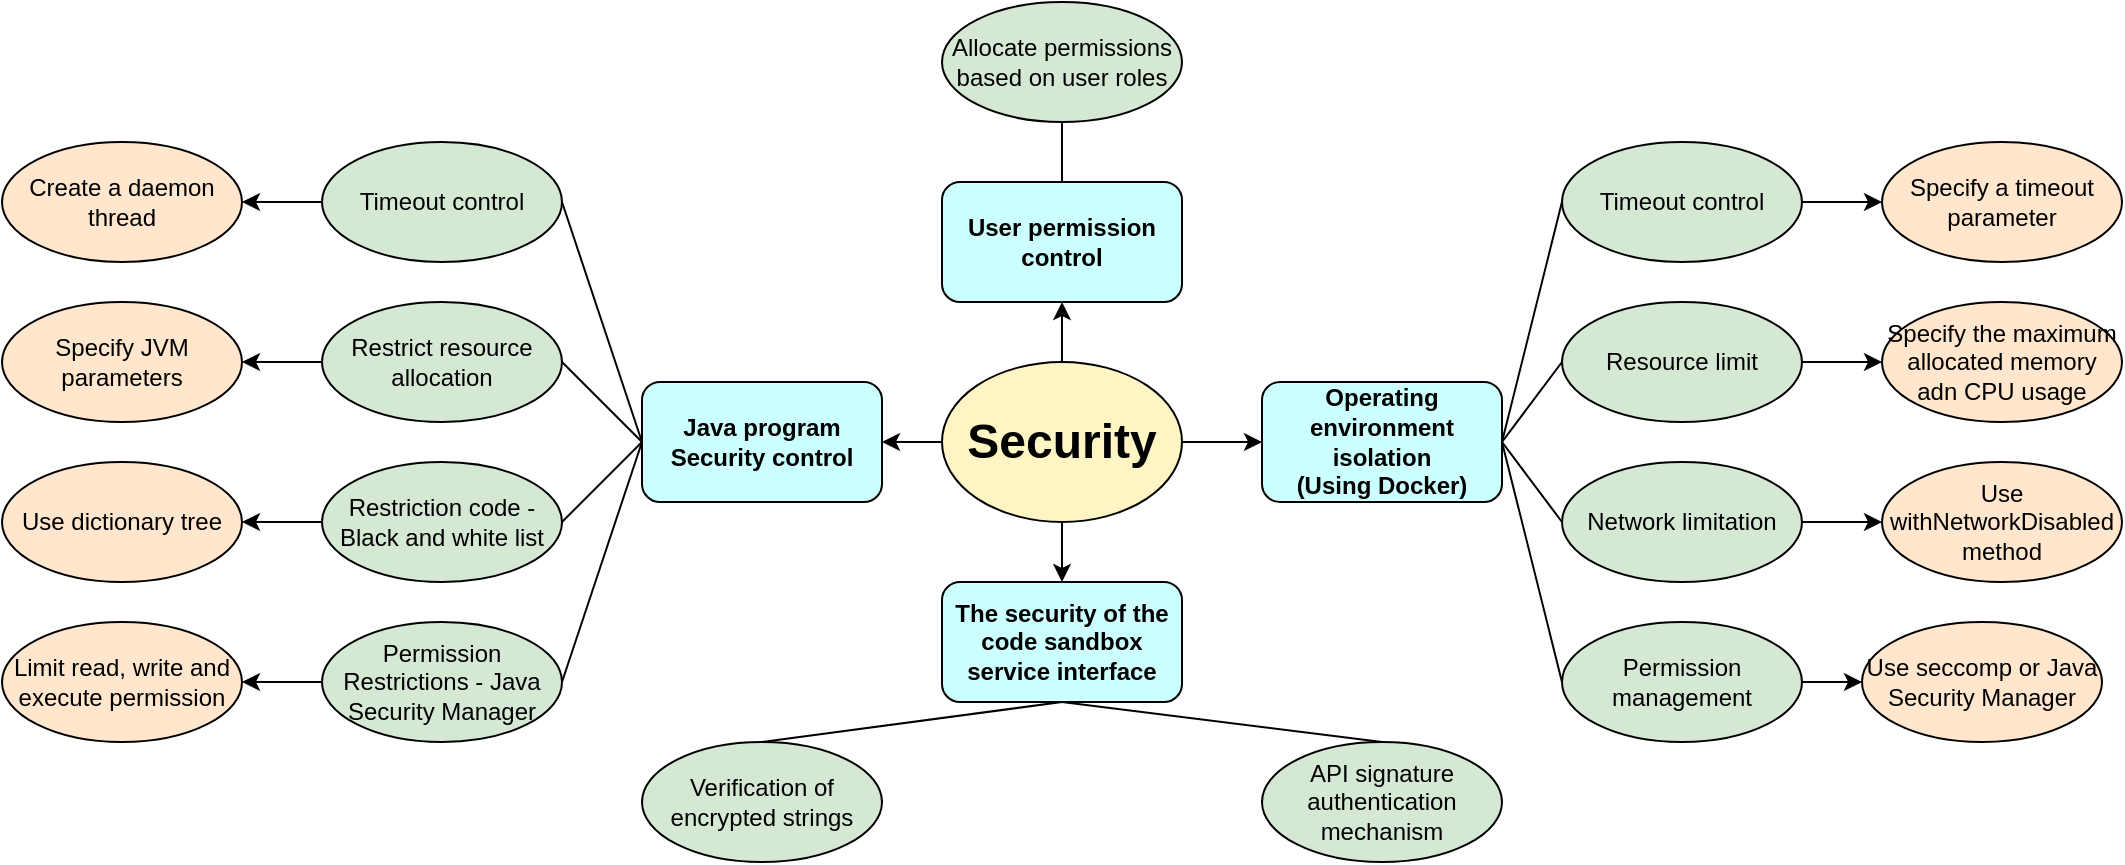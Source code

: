 <mxfile version="26.2.14">
  <diagram name="第 1 页" id="jTwqYKj9cF8tjUco2r5s">
    <mxGraphModel dx="2232" dy="773" grid="1" gridSize="10" guides="1" tooltips="1" connect="1" arrows="1" fold="1" page="1" pageScale="1" pageWidth="827" pageHeight="1169" math="0" shadow="0">
      <root>
        <mxCell id="0" />
        <mxCell id="1" parent="0" />
        <mxCell id="P1l5lfOaIlfqAf8ged1O-18" style="edgeStyle=orthogonalEdgeStyle;rounded=0;orthogonalLoop=1;jettySize=auto;html=1;entryX=1;entryY=0.5;entryDx=0;entryDy=0;" parent="1" source="P1l5lfOaIlfqAf8ged1O-12" target="P1l5lfOaIlfqAf8ged1O-13" edge="1">
          <mxGeometry relative="1" as="geometry" />
        </mxCell>
        <mxCell id="P1l5lfOaIlfqAf8ged1O-25" style="edgeStyle=orthogonalEdgeStyle;rounded=0;orthogonalLoop=1;jettySize=auto;html=1;entryX=0;entryY=0.5;entryDx=0;entryDy=0;" parent="1" source="P1l5lfOaIlfqAf8ged1O-12" target="P1l5lfOaIlfqAf8ged1O-24" edge="1">
          <mxGeometry relative="1" as="geometry" />
        </mxCell>
        <mxCell id="P1l5lfOaIlfqAf8ged1O-35" style="edgeStyle=orthogonalEdgeStyle;rounded=0;orthogonalLoop=1;jettySize=auto;html=1;entryX=0.5;entryY=0;entryDx=0;entryDy=0;" parent="1" source="P1l5lfOaIlfqAf8ged1O-12" target="P1l5lfOaIlfqAf8ged1O-34" edge="1">
          <mxGeometry relative="1" as="geometry" />
        </mxCell>
        <mxCell id="P1l5lfOaIlfqAf8ged1O-41" style="edgeStyle=orthogonalEdgeStyle;rounded=0;orthogonalLoop=1;jettySize=auto;html=1;entryX=0.5;entryY=1;entryDx=0;entryDy=0;" parent="1" source="P1l5lfOaIlfqAf8ged1O-12" target="P1l5lfOaIlfqAf8ged1O-40" edge="1">
          <mxGeometry relative="1" as="geometry" />
        </mxCell>
        <mxCell id="P1l5lfOaIlfqAf8ged1O-12" value="&lt;font style=&quot;font-size: 24px;&quot;&gt;&lt;b&gt;Security&lt;/b&gt;&lt;/font&gt;" style="ellipse;whiteSpace=wrap;html=1;fillColor=#FFF4C3;" parent="1" vertex="1">
          <mxGeometry x="340" y="240" width="120" height="80" as="geometry" />
        </mxCell>
        <mxCell id="P1l5lfOaIlfqAf8ged1O-13" value="&lt;b&gt;Java program Security control&lt;/b&gt;" style="rounded=1;whiteSpace=wrap;html=1;fillColor=#CCFFFF;" parent="1" vertex="1">
          <mxGeometry x="190" y="250" width="120" height="60" as="geometry" />
        </mxCell>
        <mxCell id="NmOzLnx7pfxHuaKF1nN2-2" style="edgeStyle=orthogonalEdgeStyle;rounded=0;orthogonalLoop=1;jettySize=auto;html=1;entryX=1;entryY=0.5;entryDx=0;entryDy=0;" edge="1" parent="1" source="P1l5lfOaIlfqAf8ged1O-14" target="NmOzLnx7pfxHuaKF1nN2-1">
          <mxGeometry relative="1" as="geometry" />
        </mxCell>
        <mxCell id="P1l5lfOaIlfqAf8ged1O-14" value="Timeout control" style="ellipse;whiteSpace=wrap;html=1;fillColor=#D5E8D4;" parent="1" vertex="1">
          <mxGeometry x="30" y="130" width="120" height="60" as="geometry" />
        </mxCell>
        <mxCell id="NmOzLnx7pfxHuaKF1nN2-7" style="edgeStyle=orthogonalEdgeStyle;rounded=0;orthogonalLoop=1;jettySize=auto;html=1;entryX=1;entryY=0.5;entryDx=0;entryDy=0;" edge="1" parent="1" source="P1l5lfOaIlfqAf8ged1O-15" target="NmOzLnx7pfxHuaKF1nN2-3">
          <mxGeometry relative="1" as="geometry" />
        </mxCell>
        <mxCell id="P1l5lfOaIlfqAf8ged1O-15" value="Restrict resource allocation" style="ellipse;whiteSpace=wrap;html=1;fillColor=#D5E8D4;" parent="1" vertex="1">
          <mxGeometry x="30" y="210" width="120" height="60" as="geometry" />
        </mxCell>
        <mxCell id="NmOzLnx7pfxHuaKF1nN2-6" style="edgeStyle=orthogonalEdgeStyle;rounded=0;orthogonalLoop=1;jettySize=auto;html=1;" edge="1" parent="1" source="P1l5lfOaIlfqAf8ged1O-16" target="NmOzLnx7pfxHuaKF1nN2-4">
          <mxGeometry relative="1" as="geometry" />
        </mxCell>
        <mxCell id="P1l5lfOaIlfqAf8ged1O-16" value="Restriction code - Black and white list" style="ellipse;whiteSpace=wrap;html=1;fillColor=#D5E8D4;" parent="1" vertex="1">
          <mxGeometry x="30" y="290" width="120" height="60" as="geometry" />
        </mxCell>
        <mxCell id="NmOzLnx7pfxHuaKF1nN2-8" style="edgeStyle=orthogonalEdgeStyle;rounded=0;orthogonalLoop=1;jettySize=auto;html=1;" edge="1" parent="1" source="P1l5lfOaIlfqAf8ged1O-17" target="NmOzLnx7pfxHuaKF1nN2-5">
          <mxGeometry relative="1" as="geometry" />
        </mxCell>
        <mxCell id="P1l5lfOaIlfqAf8ged1O-17" value="Permission Restrictions - Java Security Manager" style="ellipse;whiteSpace=wrap;html=1;fillColor=#D5E8D4;" parent="1" vertex="1">
          <mxGeometry x="30" y="370" width="120" height="60" as="geometry" />
        </mxCell>
        <mxCell id="P1l5lfOaIlfqAf8ged1O-19" value="" style="endArrow=none;html=1;rounded=0;exitX=1;exitY=0.5;exitDx=0;exitDy=0;entryX=0;entryY=0.5;entryDx=0;entryDy=0;" parent="1" source="P1l5lfOaIlfqAf8ged1O-14" target="P1l5lfOaIlfqAf8ged1O-13" edge="1">
          <mxGeometry width="50" height="50" relative="1" as="geometry">
            <mxPoint x="210" y="200" as="sourcePoint" />
            <mxPoint x="260" y="150" as="targetPoint" />
          </mxGeometry>
        </mxCell>
        <mxCell id="P1l5lfOaIlfqAf8ged1O-20" value="" style="endArrow=none;html=1;rounded=0;exitX=1;exitY=0.5;exitDx=0;exitDy=0;entryX=0;entryY=0.5;entryDx=0;entryDy=0;" parent="1" source="P1l5lfOaIlfqAf8ged1O-15" target="P1l5lfOaIlfqAf8ged1O-13" edge="1">
          <mxGeometry width="50" height="50" relative="1" as="geometry">
            <mxPoint x="260" y="420" as="sourcePoint" />
            <mxPoint x="310" y="370" as="targetPoint" />
          </mxGeometry>
        </mxCell>
        <mxCell id="P1l5lfOaIlfqAf8ged1O-21" value="" style="endArrow=none;html=1;rounded=0;exitX=1;exitY=0.5;exitDx=0;exitDy=0;entryX=0;entryY=0.5;entryDx=0;entryDy=0;" parent="1" source="P1l5lfOaIlfqAf8ged1O-16" target="P1l5lfOaIlfqAf8ged1O-13" edge="1">
          <mxGeometry width="50" height="50" relative="1" as="geometry">
            <mxPoint x="200" y="390" as="sourcePoint" />
            <mxPoint x="250" y="340" as="targetPoint" />
          </mxGeometry>
        </mxCell>
        <mxCell id="P1l5lfOaIlfqAf8ged1O-22" value="" style="endArrow=none;html=1;rounded=0;exitX=1;exitY=0.5;exitDx=0;exitDy=0;entryX=0;entryY=0.5;entryDx=0;entryDy=0;" parent="1" source="P1l5lfOaIlfqAf8ged1O-17" target="P1l5lfOaIlfqAf8ged1O-13" edge="1">
          <mxGeometry width="50" height="50" relative="1" as="geometry">
            <mxPoint x="210" y="420" as="sourcePoint" />
            <mxPoint x="260" y="370" as="targetPoint" />
          </mxGeometry>
        </mxCell>
        <mxCell id="P1l5lfOaIlfqAf8ged1O-24" value="&lt;span style=&quot;line-height: 115%;&quot; lang=&quot;EN-US&quot;&gt;&lt;font style=&quot;font-size: 12px;&quot; face=&quot;Helvetica&quot;&gt;&lt;b&gt;Operating&lt;br&gt;environment isolation&lt;/b&gt;&lt;/font&gt;&lt;/span&gt;&lt;div&gt;&lt;span style=&quot;line-height: 115%;&quot; lang=&quot;EN-US&quot;&gt;&lt;font style=&quot;font-size: 12px;&quot; face=&quot;Helvetica&quot;&gt;&lt;b&gt;(Using Docker)&lt;/b&gt;&lt;/font&gt;&lt;/span&gt;&lt;/div&gt;" style="rounded=1;whiteSpace=wrap;html=1;fillColor=#CCFFFF;" parent="1" vertex="1">
          <mxGeometry x="500" y="250" width="120" height="60" as="geometry" />
        </mxCell>
        <mxCell id="NmOzLnx7pfxHuaKF1nN2-13" style="edgeStyle=orthogonalEdgeStyle;rounded=0;orthogonalLoop=1;jettySize=auto;html=1;" edge="1" parent="1" source="P1l5lfOaIlfqAf8ged1O-26" target="NmOzLnx7pfxHuaKF1nN2-9">
          <mxGeometry relative="1" as="geometry" />
        </mxCell>
        <mxCell id="P1l5lfOaIlfqAf8ged1O-26" value="Timeout control" style="ellipse;whiteSpace=wrap;html=1;fillColor=#D5E8D4;" parent="1" vertex="1">
          <mxGeometry x="650" y="130" width="120" height="60" as="geometry" />
        </mxCell>
        <mxCell id="NmOzLnx7pfxHuaKF1nN2-14" style="edgeStyle=orthogonalEdgeStyle;rounded=0;orthogonalLoop=1;jettySize=auto;html=1;" edge="1" parent="1" source="P1l5lfOaIlfqAf8ged1O-27" target="NmOzLnx7pfxHuaKF1nN2-10">
          <mxGeometry relative="1" as="geometry" />
        </mxCell>
        <mxCell id="P1l5lfOaIlfqAf8ged1O-27" value="Resource limit" style="ellipse;whiteSpace=wrap;html=1;fillColor=#D5E8D4;" parent="1" vertex="1">
          <mxGeometry x="650" y="210" width="120" height="60" as="geometry" />
        </mxCell>
        <mxCell id="NmOzLnx7pfxHuaKF1nN2-15" style="edgeStyle=orthogonalEdgeStyle;rounded=0;orthogonalLoop=1;jettySize=auto;html=1;" edge="1" parent="1" source="P1l5lfOaIlfqAf8ged1O-28" target="NmOzLnx7pfxHuaKF1nN2-11">
          <mxGeometry relative="1" as="geometry" />
        </mxCell>
        <mxCell id="P1l5lfOaIlfqAf8ged1O-28" value="Network limitation" style="ellipse;whiteSpace=wrap;html=1;fillColor=#D5E8D4;" parent="1" vertex="1">
          <mxGeometry x="650" y="290" width="120" height="60" as="geometry" />
        </mxCell>
        <mxCell id="NmOzLnx7pfxHuaKF1nN2-16" style="edgeStyle=orthogonalEdgeStyle;rounded=0;orthogonalLoop=1;jettySize=auto;html=1;" edge="1" parent="1" source="P1l5lfOaIlfqAf8ged1O-29" target="NmOzLnx7pfxHuaKF1nN2-12">
          <mxGeometry relative="1" as="geometry" />
        </mxCell>
        <mxCell id="P1l5lfOaIlfqAf8ged1O-29" value="Permission management" style="ellipse;whiteSpace=wrap;html=1;fillColor=#D5E8D4;" parent="1" vertex="1">
          <mxGeometry x="650" y="370" width="120" height="60" as="geometry" />
        </mxCell>
        <mxCell id="P1l5lfOaIlfqAf8ged1O-30" value="" style="endArrow=none;html=1;rounded=0;entryX=0;entryY=0.5;entryDx=0;entryDy=0;exitX=1;exitY=0.5;exitDx=0;exitDy=0;" parent="1" source="P1l5lfOaIlfqAf8ged1O-24" target="P1l5lfOaIlfqAf8ged1O-26" edge="1">
          <mxGeometry width="50" height="50" relative="1" as="geometry">
            <mxPoint x="480" y="210" as="sourcePoint" />
            <mxPoint x="530" y="160" as="targetPoint" />
          </mxGeometry>
        </mxCell>
        <mxCell id="P1l5lfOaIlfqAf8ged1O-31" value="" style="endArrow=none;html=1;rounded=0;entryX=0;entryY=0.5;entryDx=0;entryDy=0;exitX=1;exitY=0.5;exitDx=0;exitDy=0;" parent="1" source="P1l5lfOaIlfqAf8ged1O-24" target="P1l5lfOaIlfqAf8ged1O-27" edge="1">
          <mxGeometry width="50" height="50" relative="1" as="geometry">
            <mxPoint x="550" y="430" as="sourcePoint" />
            <mxPoint x="600" y="380" as="targetPoint" />
          </mxGeometry>
        </mxCell>
        <mxCell id="P1l5lfOaIlfqAf8ged1O-32" value="" style="endArrow=none;html=1;rounded=0;entryX=0;entryY=0.5;entryDx=0;entryDy=0;exitX=1;exitY=0.5;exitDx=0;exitDy=0;" parent="1" source="P1l5lfOaIlfqAf8ged1O-24" target="P1l5lfOaIlfqAf8ged1O-28" edge="1">
          <mxGeometry width="50" height="50" relative="1" as="geometry">
            <mxPoint x="530" y="420" as="sourcePoint" />
            <mxPoint x="580" y="370" as="targetPoint" />
          </mxGeometry>
        </mxCell>
        <mxCell id="P1l5lfOaIlfqAf8ged1O-33" value="" style="endArrow=none;html=1;rounded=0;entryX=0;entryY=0.5;entryDx=0;entryDy=0;exitX=1;exitY=0.5;exitDx=0;exitDy=0;" parent="1" source="P1l5lfOaIlfqAf8ged1O-24" target="P1l5lfOaIlfqAf8ged1O-29" edge="1">
          <mxGeometry width="50" height="50" relative="1" as="geometry">
            <mxPoint x="580" y="410" as="sourcePoint" />
            <mxPoint x="630" y="360" as="targetPoint" />
          </mxGeometry>
        </mxCell>
        <mxCell id="P1l5lfOaIlfqAf8ged1O-34" value="&lt;b&gt;The security of the code sandbox service interface&lt;/b&gt;" style="rounded=1;whiteSpace=wrap;html=1;fillColor=#CCFFFF;" parent="1" vertex="1">
          <mxGeometry x="340" y="350" width="120" height="60" as="geometry" />
        </mxCell>
        <mxCell id="P1l5lfOaIlfqAf8ged1O-36" value="Verification of encrypted strings" style="ellipse;whiteSpace=wrap;html=1;fillColor=#D5E8D4;" parent="1" vertex="1">
          <mxGeometry x="190" y="430" width="120" height="60" as="geometry" />
        </mxCell>
        <mxCell id="P1l5lfOaIlfqAf8ged1O-37" value="API signature authentication mechanism" style="ellipse;whiteSpace=wrap;html=1;fillColor=#D5E8D4;" parent="1" vertex="1">
          <mxGeometry x="500" y="430" width="120" height="60" as="geometry" />
        </mxCell>
        <mxCell id="P1l5lfOaIlfqAf8ged1O-38" value="" style="endArrow=none;html=1;rounded=0;exitX=0.5;exitY=0;exitDx=0;exitDy=0;entryX=0.5;entryY=1;entryDx=0;entryDy=0;" parent="1" source="P1l5lfOaIlfqAf8ged1O-36" target="P1l5lfOaIlfqAf8ged1O-34" edge="1">
          <mxGeometry width="50" height="50" relative="1" as="geometry">
            <mxPoint x="340" y="550" as="sourcePoint" />
            <mxPoint x="390" y="500" as="targetPoint" />
          </mxGeometry>
        </mxCell>
        <mxCell id="P1l5lfOaIlfqAf8ged1O-39" value="" style="endArrow=none;html=1;rounded=0;exitX=0.5;exitY=1;exitDx=0;exitDy=0;entryX=0.5;entryY=0;entryDx=0;entryDy=0;" parent="1" source="P1l5lfOaIlfqAf8ged1O-34" target="P1l5lfOaIlfqAf8ged1O-37" edge="1">
          <mxGeometry width="50" height="50" relative="1" as="geometry">
            <mxPoint x="440" y="510" as="sourcePoint" />
            <mxPoint x="490" y="460" as="targetPoint" />
          </mxGeometry>
        </mxCell>
        <mxCell id="P1l5lfOaIlfqAf8ged1O-40" value="&lt;b&gt;User permission control&lt;/b&gt;" style="rounded=1;whiteSpace=wrap;html=1;fillColor=#CCFFFF;" parent="1" vertex="1">
          <mxGeometry x="340" y="150" width="120" height="60" as="geometry" />
        </mxCell>
        <mxCell id="P1l5lfOaIlfqAf8ged1O-42" value="Allocate permissions based on user roles" style="ellipse;whiteSpace=wrap;html=1;fillColor=#D5E8D4;" parent="1" vertex="1">
          <mxGeometry x="340" y="60" width="120" height="60" as="geometry" />
        </mxCell>
        <mxCell id="P1l5lfOaIlfqAf8ged1O-43" value="" style="endArrow=none;html=1;rounded=0;entryX=0.5;entryY=1;entryDx=0;entryDy=0;exitX=0.5;exitY=0;exitDx=0;exitDy=0;" parent="1" source="P1l5lfOaIlfqAf8ged1O-40" target="P1l5lfOaIlfqAf8ged1O-42" edge="1">
          <mxGeometry width="50" height="50" relative="1" as="geometry">
            <mxPoint x="180" y="160" as="sourcePoint" />
            <mxPoint x="230" y="110" as="targetPoint" />
          </mxGeometry>
        </mxCell>
        <mxCell id="NmOzLnx7pfxHuaKF1nN2-1" value="Create a daemon thread" style="ellipse;whiteSpace=wrap;html=1;fillColor=#FFE6CC;" vertex="1" parent="1">
          <mxGeometry x="-130" y="130" width="120" height="60" as="geometry" />
        </mxCell>
        <mxCell id="NmOzLnx7pfxHuaKF1nN2-3" value="Specify JVM parameters" style="ellipse;whiteSpace=wrap;html=1;fillColor=#FFE6CC;" vertex="1" parent="1">
          <mxGeometry x="-130" y="210" width="120" height="60" as="geometry" />
        </mxCell>
        <mxCell id="NmOzLnx7pfxHuaKF1nN2-4" value="Use dictionary tree" style="ellipse;whiteSpace=wrap;html=1;fillColor=#FFE6CC;" vertex="1" parent="1">
          <mxGeometry x="-130" y="290" width="120" height="60" as="geometry" />
        </mxCell>
        <mxCell id="NmOzLnx7pfxHuaKF1nN2-5" value="Limit read, write and execute permission" style="ellipse;whiteSpace=wrap;html=1;fillColor=#FFE6CC;" vertex="1" parent="1">
          <mxGeometry x="-130" y="370" width="120" height="60" as="geometry" />
        </mxCell>
        <mxCell id="NmOzLnx7pfxHuaKF1nN2-9" value="Specify a timeout parameter" style="ellipse;whiteSpace=wrap;html=1;fillColor=#FFE6CC;" vertex="1" parent="1">
          <mxGeometry x="810" y="130" width="120" height="60" as="geometry" />
        </mxCell>
        <mxCell id="NmOzLnx7pfxHuaKF1nN2-10" value="Specify the maximum allocated memory adn CPU usage" style="ellipse;whiteSpace=wrap;html=1;fillColor=#FFE6CC;" vertex="1" parent="1">
          <mxGeometry x="810" y="210" width="120" height="60" as="geometry" />
        </mxCell>
        <mxCell id="NmOzLnx7pfxHuaKF1nN2-11" value="Use withNetworkDisabled method" style="ellipse;whiteSpace=wrap;html=1;fillColor=#FFE6CC;" vertex="1" parent="1">
          <mxGeometry x="810" y="290" width="120" height="60" as="geometry" />
        </mxCell>
        <mxCell id="NmOzLnx7pfxHuaKF1nN2-12" value="Use seccomp or Java Security Manager" style="ellipse;whiteSpace=wrap;html=1;fillColor=#FFE6CC;" vertex="1" parent="1">
          <mxGeometry x="800" y="370" width="120" height="60" as="geometry" />
        </mxCell>
      </root>
    </mxGraphModel>
  </diagram>
</mxfile>
